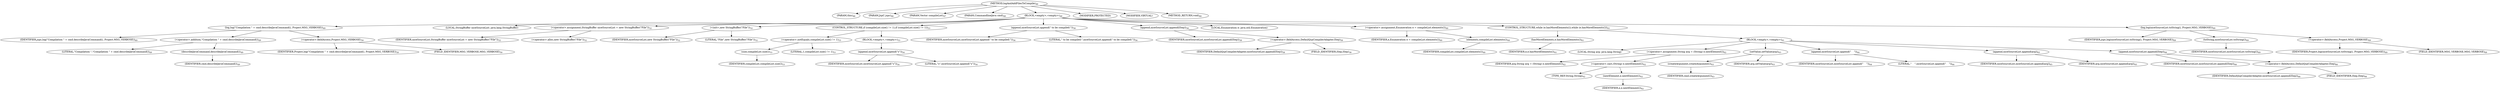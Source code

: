 digraph "logAndAddFilesToCompile" {  
"34" [label = <(METHOD,logAndAddFilesToCompile)<SUB>46</SUB>> ]
"35" [label = <(PARAM,this)<SUB>46</SUB>> ]
"36" [label = <(PARAM,JspC jspc)<SUB>46</SUB>> ]
"37" [label = <(PARAM,Vector compileList)<SUB>47</SUB>> ]
"38" [label = <(PARAM,CommandlineJava cmd)<SUB>48</SUB>> ]
"39" [label = <(BLOCK,&lt;empty&gt;,&lt;empty&gt;)<SUB>48</SUB>> ]
"40" [label = <(log,log(&quot;Compilation &quot; + cmd.describeJavaCommand(), Project.MSG_VERBOSE))<SUB>49</SUB>> ]
"41" [label = <(IDENTIFIER,jspc,log(&quot;Compilation &quot; + cmd.describeJavaCommand(), Project.MSG_VERBOSE))<SUB>49</SUB>> ]
"42" [label = <(&lt;operator&gt;.addition,&quot;Compilation &quot; + cmd.describeJavaCommand())<SUB>49</SUB>> ]
"43" [label = <(LITERAL,&quot;Compilation &quot;,&quot;Compilation &quot; + cmd.describeJavaCommand())<SUB>49</SUB>> ]
"44" [label = <(describeJavaCommand,describeJavaCommand())<SUB>49</SUB>> ]
"45" [label = <(IDENTIFIER,cmd,describeJavaCommand())<SUB>49</SUB>> ]
"46" [label = <(&lt;operator&gt;.fieldAccess,Project.MSG_VERBOSE)<SUB>50</SUB>> ]
"47" [label = <(IDENTIFIER,Project,log(&quot;Compilation &quot; + cmd.describeJavaCommand(), Project.MSG_VERBOSE))<SUB>50</SUB>> ]
"48" [label = <(FIELD_IDENTIFIER,MSG_VERBOSE,MSG_VERBOSE)<SUB>50</SUB>> ]
"4" [label = <(LOCAL,StringBuffer niceSourceList: java.lang.StringBuffer)> ]
"49" [label = <(&lt;operator&gt;.assignment,StringBuffer niceSourceList = new StringBuffer(&quot;File&quot;))<SUB>52</SUB>> ]
"50" [label = <(IDENTIFIER,niceSourceList,StringBuffer niceSourceList = new StringBuffer(&quot;File&quot;))<SUB>52</SUB>> ]
"51" [label = <(&lt;operator&gt;.alloc,new StringBuffer(&quot;File&quot;))<SUB>52</SUB>> ]
"52" [label = <(&lt;init&gt;,new StringBuffer(&quot;File&quot;))<SUB>52</SUB>> ]
"3" [label = <(IDENTIFIER,niceSourceList,new StringBuffer(&quot;File&quot;))<SUB>52</SUB>> ]
"53" [label = <(LITERAL,&quot;File&quot;,new StringBuffer(&quot;File&quot;))<SUB>52</SUB>> ]
"54" [label = <(CONTROL_STRUCTURE,if (compileList.size() != 1),if (compileList.size() != 1))<SUB>53</SUB>> ]
"55" [label = <(&lt;operator&gt;.notEquals,compileList.size() != 1)<SUB>53</SUB>> ]
"56" [label = <(size,compileList.size())<SUB>53</SUB>> ]
"57" [label = <(IDENTIFIER,compileList,compileList.size())<SUB>53</SUB>> ]
"58" [label = <(LITERAL,1,compileList.size() != 1)<SUB>53</SUB>> ]
"59" [label = <(BLOCK,&lt;empty&gt;,&lt;empty&gt;)<SUB>53</SUB>> ]
"60" [label = <(append,niceSourceList.append(&quot;s&quot;))<SUB>54</SUB>> ]
"61" [label = <(IDENTIFIER,niceSourceList,niceSourceList.append(&quot;s&quot;))<SUB>54</SUB>> ]
"62" [label = <(LITERAL,&quot;s&quot;,niceSourceList.append(&quot;s&quot;))<SUB>54</SUB>> ]
"63" [label = <(append,niceSourceList.append(&quot; to be compiled:&quot;))<SUB>56</SUB>> ]
"64" [label = <(IDENTIFIER,niceSourceList,niceSourceList.append(&quot; to be compiled:&quot;))<SUB>56</SUB>> ]
"65" [label = <(LITERAL,&quot; to be compiled:&quot;,niceSourceList.append(&quot; to be compiled:&quot;))<SUB>56</SUB>> ]
"66" [label = <(append,niceSourceList.append(lSep))<SUB>58</SUB>> ]
"67" [label = <(IDENTIFIER,niceSourceList,niceSourceList.append(lSep))<SUB>58</SUB>> ]
"68" [label = <(&lt;operator&gt;.fieldAccess,DefaultJspCompilerAdapter.lSep)<SUB>58</SUB>> ]
"69" [label = <(IDENTIFIER,DefaultJspCompilerAdapter,niceSourceList.append(lSep))<SUB>58</SUB>> ]
"70" [label = <(FIELD_IDENTIFIER,lSep,lSep)<SUB>58</SUB>> ]
"71" [label = <(LOCAL,Enumeration e: java.util.Enumeration)> ]
"72" [label = <(&lt;operator&gt;.assignment,Enumeration e = compileList.elements())<SUB>60</SUB>> ]
"73" [label = <(IDENTIFIER,e,Enumeration e = compileList.elements())<SUB>60</SUB>> ]
"74" [label = <(elements,compileList.elements())<SUB>60</SUB>> ]
"75" [label = <(IDENTIFIER,compileList,compileList.elements())<SUB>60</SUB>> ]
"76" [label = <(CONTROL_STRUCTURE,while (e.hasMoreElements()),while (e.hasMoreElements()))<SUB>61</SUB>> ]
"77" [label = <(hasMoreElements,e.hasMoreElements())<SUB>61</SUB>> ]
"78" [label = <(IDENTIFIER,e,e.hasMoreElements())<SUB>61</SUB>> ]
"79" [label = <(BLOCK,&lt;empty&gt;,&lt;empty&gt;)<SUB>61</SUB>> ]
"80" [label = <(LOCAL,String arg: java.lang.String)> ]
"81" [label = <(&lt;operator&gt;.assignment,String arg = (String) e.nextElement())<SUB>62</SUB>> ]
"82" [label = <(IDENTIFIER,arg,String arg = (String) e.nextElement())<SUB>62</SUB>> ]
"83" [label = <(&lt;operator&gt;.cast,(String) e.nextElement())<SUB>62</SUB>> ]
"84" [label = <(TYPE_REF,String,String)<SUB>62</SUB>> ]
"85" [label = <(nextElement,e.nextElement())<SUB>62</SUB>> ]
"86" [label = <(IDENTIFIER,e,e.nextElement())<SUB>62</SUB>> ]
"87" [label = <(setValue,setValue(arg))<SUB>63</SUB>> ]
"88" [label = <(createArgument,createArgument())<SUB>63</SUB>> ]
"89" [label = <(IDENTIFIER,cmd,createArgument())<SUB>63</SUB>> ]
"90" [label = <(IDENTIFIER,arg,setValue(arg))<SUB>63</SUB>> ]
"91" [label = <(append,niceSourceList.append(&quot;    &quot;))<SUB>64</SUB>> ]
"92" [label = <(IDENTIFIER,niceSourceList,niceSourceList.append(&quot;    &quot;))<SUB>64</SUB>> ]
"93" [label = <(LITERAL,&quot;    &quot;,niceSourceList.append(&quot;    &quot;))<SUB>64</SUB>> ]
"94" [label = <(append,niceSourceList.append(arg))<SUB>65</SUB>> ]
"95" [label = <(IDENTIFIER,niceSourceList,niceSourceList.append(arg))<SUB>65</SUB>> ]
"96" [label = <(IDENTIFIER,arg,niceSourceList.append(arg))<SUB>65</SUB>> ]
"97" [label = <(append,niceSourceList.append(lSep))<SUB>66</SUB>> ]
"98" [label = <(IDENTIFIER,niceSourceList,niceSourceList.append(lSep))<SUB>66</SUB>> ]
"99" [label = <(&lt;operator&gt;.fieldAccess,DefaultJspCompilerAdapter.lSep)<SUB>66</SUB>> ]
"100" [label = <(IDENTIFIER,DefaultJspCompilerAdapter,niceSourceList.append(lSep))<SUB>66</SUB>> ]
"101" [label = <(FIELD_IDENTIFIER,lSep,lSep)<SUB>66</SUB>> ]
"102" [label = <(log,log(niceSourceList.toString(), Project.MSG_VERBOSE))<SUB>69</SUB>> ]
"103" [label = <(IDENTIFIER,jspc,log(niceSourceList.toString(), Project.MSG_VERBOSE))<SUB>69</SUB>> ]
"104" [label = <(toString,niceSourceList.toString())<SUB>69</SUB>> ]
"105" [label = <(IDENTIFIER,niceSourceList,niceSourceList.toString())<SUB>69</SUB>> ]
"106" [label = <(&lt;operator&gt;.fieldAccess,Project.MSG_VERBOSE)<SUB>69</SUB>> ]
"107" [label = <(IDENTIFIER,Project,log(niceSourceList.toString(), Project.MSG_VERBOSE))<SUB>69</SUB>> ]
"108" [label = <(FIELD_IDENTIFIER,MSG_VERBOSE,MSG_VERBOSE)<SUB>69</SUB>> ]
"109" [label = <(MODIFIER,PROTECTED)> ]
"110" [label = <(MODIFIER,VIRTUAL)> ]
"111" [label = <(METHOD_RETURN,void)<SUB>46</SUB>> ]
  "34" -> "35" 
  "34" -> "36" 
  "34" -> "37" 
  "34" -> "38" 
  "34" -> "39" 
  "34" -> "109" 
  "34" -> "110" 
  "34" -> "111" 
  "39" -> "40" 
  "39" -> "4" 
  "39" -> "49" 
  "39" -> "52" 
  "39" -> "54" 
  "39" -> "63" 
  "39" -> "66" 
  "39" -> "71" 
  "39" -> "72" 
  "39" -> "76" 
  "39" -> "102" 
  "40" -> "41" 
  "40" -> "42" 
  "40" -> "46" 
  "42" -> "43" 
  "42" -> "44" 
  "44" -> "45" 
  "46" -> "47" 
  "46" -> "48" 
  "49" -> "50" 
  "49" -> "51" 
  "52" -> "3" 
  "52" -> "53" 
  "54" -> "55" 
  "54" -> "59" 
  "55" -> "56" 
  "55" -> "58" 
  "56" -> "57" 
  "59" -> "60" 
  "60" -> "61" 
  "60" -> "62" 
  "63" -> "64" 
  "63" -> "65" 
  "66" -> "67" 
  "66" -> "68" 
  "68" -> "69" 
  "68" -> "70" 
  "72" -> "73" 
  "72" -> "74" 
  "74" -> "75" 
  "76" -> "77" 
  "76" -> "79" 
  "77" -> "78" 
  "79" -> "80" 
  "79" -> "81" 
  "79" -> "87" 
  "79" -> "91" 
  "79" -> "94" 
  "79" -> "97" 
  "81" -> "82" 
  "81" -> "83" 
  "83" -> "84" 
  "83" -> "85" 
  "85" -> "86" 
  "87" -> "88" 
  "87" -> "90" 
  "88" -> "89" 
  "91" -> "92" 
  "91" -> "93" 
  "94" -> "95" 
  "94" -> "96" 
  "97" -> "98" 
  "97" -> "99" 
  "99" -> "100" 
  "99" -> "101" 
  "102" -> "103" 
  "102" -> "104" 
  "102" -> "106" 
  "104" -> "105" 
  "106" -> "107" 
  "106" -> "108" 
}
